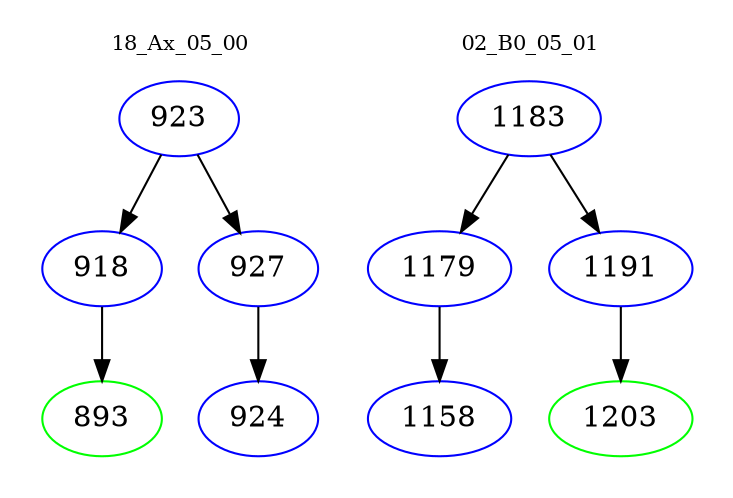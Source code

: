 digraph{
subgraph cluster_0 {
color = white
label = "18_Ax_05_00";
fontsize=10;
T0_923 [label="923", color="blue"]
T0_923 -> T0_918 [color="black"]
T0_918 [label="918", color="blue"]
T0_918 -> T0_893 [color="black"]
T0_893 [label="893", color="green"]
T0_923 -> T0_927 [color="black"]
T0_927 [label="927", color="blue"]
T0_927 -> T0_924 [color="black"]
T0_924 [label="924", color="blue"]
}
subgraph cluster_1 {
color = white
label = "02_B0_05_01";
fontsize=10;
T1_1183 [label="1183", color="blue"]
T1_1183 -> T1_1179 [color="black"]
T1_1179 [label="1179", color="blue"]
T1_1179 -> T1_1158 [color="black"]
T1_1158 [label="1158", color="blue"]
T1_1183 -> T1_1191 [color="black"]
T1_1191 [label="1191", color="blue"]
T1_1191 -> T1_1203 [color="black"]
T1_1203 [label="1203", color="green"]
}
}

